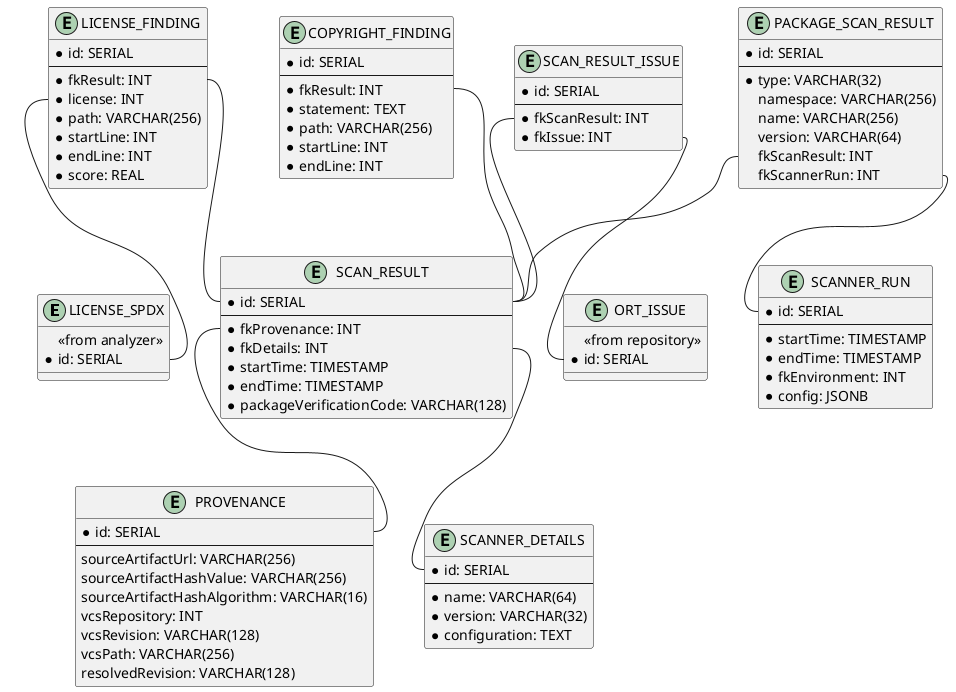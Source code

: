 @startuml
entity LICENSE_SPDX {
<<from analyzer>>
* id: SERIAL
}

entity ORT_ISSUE {
<<from repository>>
* id: SERIAL
}

entity SCANNER_DETAILS {
* id: SERIAL
--
* name: VARCHAR(64)
* version: VARCHAR(32)
* configuration: TEXT
}

entity PROVENANCE {
* id: SERIAL
--
sourceArtifactUrl: VARCHAR(256)
sourceArtifactHashValue: VARCHAR(256)
sourceArtifactHashAlgorithm: VARCHAR(16)
vcsRepository: INT
vcsRevision: VARCHAR(128)
vcsPath: VARCHAR(256)
resolvedRevision: VARCHAR(128)
}

entity LICENSE_FINDING {
* id: SERIAL
--
* fkResult: INT
* license: INT
* path: VARCHAR(256)
* startLine: INT
* endLine: INT
* score: REAL
}

entity COPYRIGHT_FINDING {
* id: SERIAL
--
* fkResult: INT
* statement: TEXT
* path: VARCHAR(256)
* startLine: INT
* endLine: INT
}

entity SCAN_RESULT_ISSUE {
* id: SERIAL
--
* fkScanResult: INT
* fkIssue: INT
}

entity PACKAGE_SCAN_RESULT {
* id: SERIAL
--
* type: VARCHAR(32)
namespace: VARCHAR(256)
name: VARCHAR(256)
version: VARCHAR(64)
fkScanResult: INT
fkScannerRun: INT
}

entity SCAN_RESULT {
* id: SERIAL
--
* fkProvenance: INT
* fkDetails: INT
* startTime: TIMESTAMP
* endTime: TIMESTAMP
* packageVerificationCode: VARCHAR(128)
}

entity SCANNER_RUN {
* id: SERIAL
--
* startTime: TIMESTAMP
* endTime: TIMESTAMP
* fkEnvironment: INT
* config: JSONB
}

LICENSE_FINDING::license -- LICENSE_SPDX::id
LICENSE_FINDING::fkResult -- SCAN_RESULT::id

COPYRIGHT_FINDING::fkResult -- SCAN_RESULT::id

SCAN_RESULT_ISSUE::fkScanResult -- SCAN_RESULT::id
SCAN_RESULT_ISSUE::fkIssue -- ORT_ISSUE::id

PACKAGE_SCAN_RESULT::fkScanResult -- SCAN_RESULT::id
PACKAGE_SCAN_RESULT::fkScannerRun -- SCANNER_RUN::id

SCAN_RESULT::fkProvenance -- PROVENANCE::id
SCAN_RESULT::fkDetails -- SCANNER_DETAILS::id
@enduml
